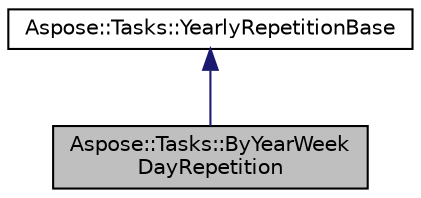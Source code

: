 digraph "Aspose::Tasks::ByYearWeekDayRepetition"
{
 // LATEX_PDF_SIZE
  edge [fontname="Helvetica",fontsize="10",labelfontname="Helvetica",labelfontsize="10"];
  node [fontname="Helvetica",fontsize="10",shape=record];
  Node1 [label="Aspose::Tasks::ByYearWeek\lDayRepetition",height=0.2,width=0.4,color="black", fillcolor="grey75", style="filled", fontcolor="black",tooltip="Represents a pattern which is based on position of a weekday in a month."];
  Node2 -> Node1 [dir="back",color="midnightblue",fontsize="10",style="solid",fontname="Helvetica"];
  Node2 [label="Aspose::Tasks::YearlyRepetitionBase",height=0.2,width=0.4,color="black", fillcolor="white", style="filled",URL="$class_aspose_1_1_tasks_1_1_yearly_repetition_base.html",tooltip="Represents a base pattern for yearly day position."];
}
